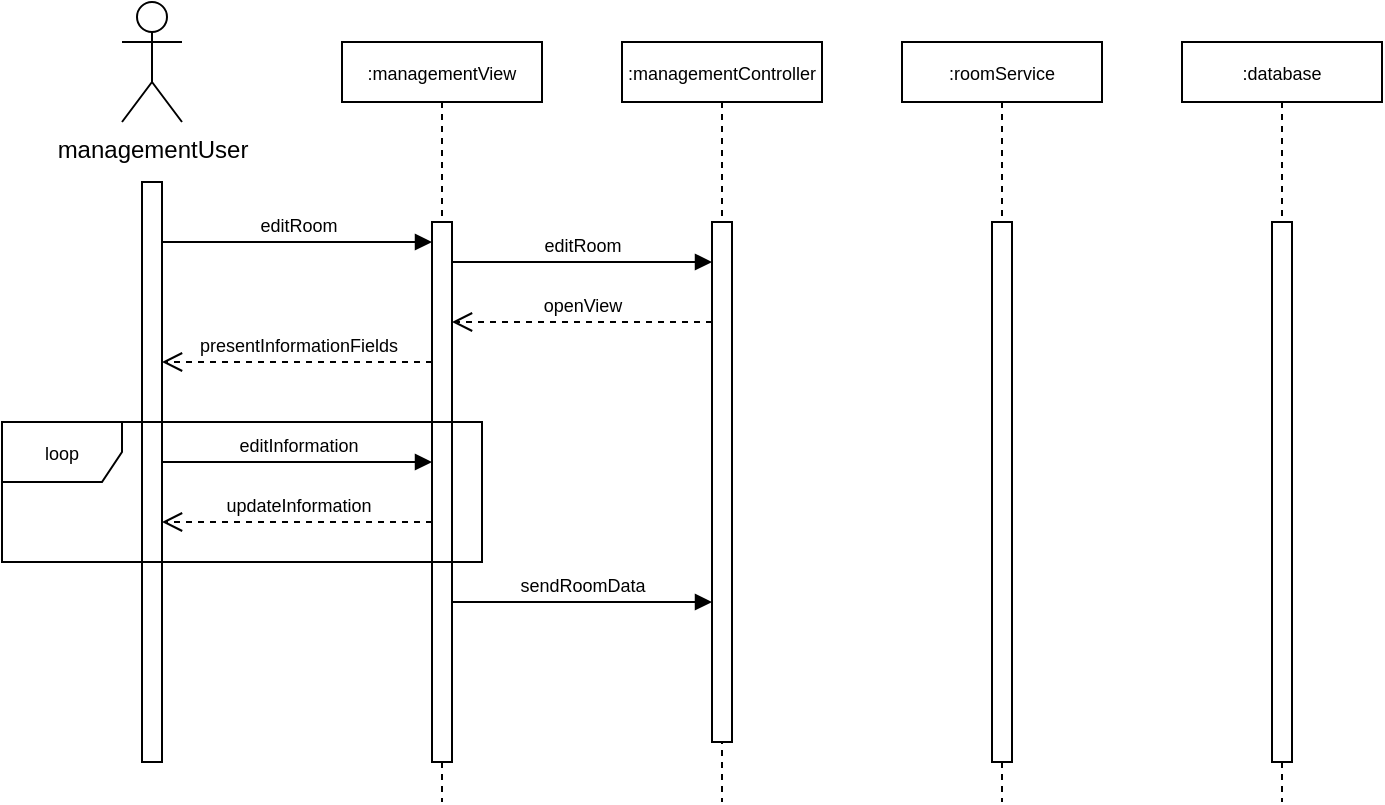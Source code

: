 <mxfile version="21.1.5" type="github">
  <diagram name="Seite-1" id="2M5eXFFC1SxqYQrEGzhu">
    <mxGraphModel dx="600" dy="300" grid="1" gridSize="10" guides="1" tooltips="1" connect="1" arrows="1" fold="1" page="1" pageScale="1" pageWidth="827" pageHeight="1169" math="0" shadow="0">
      <root>
        <mxCell id="0" />
        <mxCell id="1" parent="0" />
        <mxCell id="eeAkKd5FmDa_MluTbbMC-9" value="&lt;font style=&quot;font-size: 9px;&quot;&gt;:managementController&lt;/font&gt;" style="shape=umlLifeline;perimeter=lifelinePerimeter;whiteSpace=wrap;html=1;container=1;dropTarget=0;collapsible=0;recursiveResize=0;outlineConnect=0;portConstraint=eastwest;newEdgeStyle={&quot;edgeStyle&quot;:&quot;elbowEdgeStyle&quot;,&quot;elbow&quot;:&quot;vertical&quot;,&quot;curved&quot;:0,&quot;rounded&quot;:0};size=30;" vertex="1" parent="1">
          <mxGeometry x="340" y="120" width="100" height="380" as="geometry" />
        </mxCell>
        <mxCell id="eeAkKd5FmDa_MluTbbMC-10" value="" style="html=1;points=[];perimeter=orthogonalPerimeter;outlineConnect=0;targetShapes=umlLifeline;portConstraint=eastwest;newEdgeStyle={&quot;edgeStyle&quot;:&quot;elbowEdgeStyle&quot;,&quot;elbow&quot;:&quot;vertical&quot;,&quot;curved&quot;:0,&quot;rounded&quot;:0};" vertex="1" parent="eeAkKd5FmDa_MluTbbMC-9">
          <mxGeometry x="45" y="90" width="10" height="260" as="geometry" />
        </mxCell>
        <mxCell id="eeAkKd5FmDa_MluTbbMC-11" value="&lt;font style=&quot;font-size: 9px;&quot;&gt;:managementView&lt;/font&gt;" style="shape=umlLifeline;perimeter=lifelinePerimeter;whiteSpace=wrap;html=1;container=1;dropTarget=0;collapsible=0;recursiveResize=0;outlineConnect=0;portConstraint=eastwest;newEdgeStyle={&quot;edgeStyle&quot;:&quot;elbowEdgeStyle&quot;,&quot;elbow&quot;:&quot;vertical&quot;,&quot;curved&quot;:0,&quot;rounded&quot;:0};size=30;" vertex="1" parent="1">
          <mxGeometry x="200" y="120" width="100" height="380" as="geometry" />
        </mxCell>
        <mxCell id="eeAkKd5FmDa_MluTbbMC-12" value="" style="html=1;points=[];perimeter=orthogonalPerimeter;outlineConnect=0;targetShapes=umlLifeline;portConstraint=eastwest;newEdgeStyle={&quot;edgeStyle&quot;:&quot;elbowEdgeStyle&quot;,&quot;elbow&quot;:&quot;vertical&quot;,&quot;curved&quot;:0,&quot;rounded&quot;:0};" vertex="1" parent="eeAkKd5FmDa_MluTbbMC-11">
          <mxGeometry x="45" y="90" width="10" height="270" as="geometry" />
        </mxCell>
        <mxCell id="eeAkKd5FmDa_MluTbbMC-15" value="&lt;font style=&quot;font-size: 9px;&quot;&gt;:roomService&lt;/font&gt;" style="shape=umlLifeline;perimeter=lifelinePerimeter;whiteSpace=wrap;html=1;container=1;dropTarget=0;collapsible=0;recursiveResize=0;outlineConnect=0;portConstraint=eastwest;newEdgeStyle={&quot;edgeStyle&quot;:&quot;elbowEdgeStyle&quot;,&quot;elbow&quot;:&quot;vertical&quot;,&quot;curved&quot;:0,&quot;rounded&quot;:0};size=30;" vertex="1" parent="1">
          <mxGeometry x="480" y="120" width="100" height="380" as="geometry" />
        </mxCell>
        <mxCell id="eeAkKd5FmDa_MluTbbMC-16" value="" style="html=1;points=[];perimeter=orthogonalPerimeter;outlineConnect=0;targetShapes=umlLifeline;portConstraint=eastwest;newEdgeStyle={&quot;edgeStyle&quot;:&quot;elbowEdgeStyle&quot;,&quot;elbow&quot;:&quot;vertical&quot;,&quot;curved&quot;:0,&quot;rounded&quot;:0};" vertex="1" parent="eeAkKd5FmDa_MluTbbMC-15">
          <mxGeometry x="45" y="90" width="10" height="270" as="geometry" />
        </mxCell>
        <mxCell id="eeAkKd5FmDa_MluTbbMC-17" value="&lt;font style=&quot;font-size: 9px;&quot;&gt;:database&lt;/font&gt;" style="shape=umlLifeline;perimeter=lifelinePerimeter;whiteSpace=wrap;html=1;container=1;dropTarget=0;collapsible=0;recursiveResize=0;outlineConnect=0;portConstraint=eastwest;newEdgeStyle={&quot;edgeStyle&quot;:&quot;elbowEdgeStyle&quot;,&quot;elbow&quot;:&quot;vertical&quot;,&quot;curved&quot;:0,&quot;rounded&quot;:0};size=30;" vertex="1" parent="1">
          <mxGeometry x="620" y="120" width="100" height="380" as="geometry" />
        </mxCell>
        <mxCell id="eeAkKd5FmDa_MluTbbMC-18" value="" style="html=1;points=[];perimeter=orthogonalPerimeter;outlineConnect=0;targetShapes=umlLifeline;portConstraint=eastwest;newEdgeStyle={&quot;edgeStyle&quot;:&quot;elbowEdgeStyle&quot;,&quot;elbow&quot;:&quot;vertical&quot;,&quot;curved&quot;:0,&quot;rounded&quot;:0};" vertex="1" parent="eeAkKd5FmDa_MluTbbMC-17">
          <mxGeometry x="45" y="90" width="10" height="270" as="geometry" />
        </mxCell>
        <mxCell id="eeAkKd5FmDa_MluTbbMC-20" value="" style="html=1;points=[];perimeter=orthogonalPerimeter;outlineConnect=0;targetShapes=umlLifeline;portConstraint=eastwest;newEdgeStyle={&quot;edgeStyle&quot;:&quot;elbowEdgeStyle&quot;,&quot;elbow&quot;:&quot;vertical&quot;,&quot;curved&quot;:0,&quot;rounded&quot;:0};" vertex="1" parent="1">
          <mxGeometry x="100" y="190" width="10" height="290" as="geometry" />
        </mxCell>
        <mxCell id="eeAkKd5FmDa_MluTbbMC-22" value="managementUser" style="shape=umlActor;verticalLabelPosition=bottom;verticalAlign=top;html=1;" vertex="1" parent="1">
          <mxGeometry x="90" y="100" width="30" height="60" as="geometry" />
        </mxCell>
        <mxCell id="eeAkKd5FmDa_MluTbbMC-24" value="&lt;font style=&quot;font-size: 9px;&quot;&gt;editRoom&lt;/font&gt;" style="html=1;verticalAlign=bottom;endArrow=block;edgeStyle=elbowEdgeStyle;elbow=vertical;curved=0;rounded=0;" edge="1" parent="1" source="eeAkKd5FmDa_MluTbbMC-20" target="eeAkKd5FmDa_MluTbbMC-12">
          <mxGeometry width="80" relative="1" as="geometry">
            <mxPoint x="130" y="220" as="sourcePoint" />
            <mxPoint x="240" y="220" as="targetPoint" />
            <Array as="points">
              <mxPoint x="180" y="220" />
            </Array>
          </mxGeometry>
        </mxCell>
        <mxCell id="eeAkKd5FmDa_MluTbbMC-25" value="&lt;font style=&quot;font-size: 9px;&quot;&gt;presentInformationFields&lt;/font&gt;" style="html=1;verticalAlign=bottom;endArrow=open;dashed=1;endSize=8;edgeStyle=elbowEdgeStyle;elbow=vertical;curved=0;rounded=0;" edge="1" parent="1" source="eeAkKd5FmDa_MluTbbMC-12" target="eeAkKd5FmDa_MluTbbMC-20">
          <mxGeometry relative="1" as="geometry">
            <mxPoint x="240" y="260" as="sourcePoint" />
            <mxPoint x="120" y="260" as="targetPoint" />
            <Array as="points">
              <mxPoint x="220" y="280" />
              <mxPoint x="160" y="260" />
            </Array>
          </mxGeometry>
        </mxCell>
        <mxCell id="eeAkKd5FmDa_MluTbbMC-26" value="&lt;font style=&quot;font-size: 9px;&quot;&gt;editInformation&lt;/font&gt;" style="html=1;verticalAlign=bottom;endArrow=block;edgeStyle=elbowEdgeStyle;elbow=vertical;curved=0;rounded=0;" edge="1" parent="1" source="eeAkKd5FmDa_MluTbbMC-20" target="eeAkKd5FmDa_MluTbbMC-12">
          <mxGeometry width="80" relative="1" as="geometry">
            <mxPoint x="120" y="300" as="sourcePoint" />
            <mxPoint x="240" y="300" as="targetPoint" />
            <Array as="points">
              <mxPoint x="230" y="330" />
              <mxPoint x="210" y="310" />
              <mxPoint x="178" y="290" />
            </Array>
          </mxGeometry>
        </mxCell>
        <mxCell id="eeAkKd5FmDa_MluTbbMC-27" value="&lt;font style=&quot;font-size: 9px;&quot;&gt;editRoom&lt;/font&gt;" style="html=1;verticalAlign=bottom;endArrow=block;edgeStyle=elbowEdgeStyle;elbow=vertical;curved=0;rounded=0;" edge="1" parent="1" source="eeAkKd5FmDa_MluTbbMC-12" target="eeAkKd5FmDa_MluTbbMC-10">
          <mxGeometry width="80" relative="1" as="geometry">
            <mxPoint x="270" y="230" as="sourcePoint" />
            <mxPoint x="380" y="230" as="targetPoint" />
            <Array as="points">
              <mxPoint x="300" y="230" />
            </Array>
          </mxGeometry>
        </mxCell>
        <mxCell id="eeAkKd5FmDa_MluTbbMC-28" value="&lt;font style=&quot;font-size: 9px;&quot;&gt;openView&lt;/font&gt;" style="html=1;verticalAlign=bottom;endArrow=open;dashed=1;endSize=8;edgeStyle=elbowEdgeStyle;elbow=vertical;curved=0;rounded=0;" edge="1" parent="1" source="eeAkKd5FmDa_MluTbbMC-10" target="eeAkKd5FmDa_MluTbbMC-12">
          <mxGeometry relative="1" as="geometry">
            <mxPoint x="375" y="260" as="sourcePoint" />
            <mxPoint x="260" y="260" as="targetPoint" />
            <Array as="points">
              <mxPoint x="280" y="260" />
              <mxPoint x="290" y="250" />
              <mxPoint x="290" y="260" />
            </Array>
          </mxGeometry>
        </mxCell>
        <mxCell id="eeAkKd5FmDa_MluTbbMC-30" value="&lt;font style=&quot;font-size: 9px;&quot;&gt;updateInformation&lt;br&gt;&lt;/font&gt;" style="html=1;verticalAlign=bottom;endArrow=open;dashed=1;endSize=8;edgeStyle=elbowEdgeStyle;elbow=vertical;curved=0;rounded=0;" edge="1" parent="1" source="eeAkKd5FmDa_MluTbbMC-12" target="eeAkKd5FmDa_MluTbbMC-20">
          <mxGeometry relative="1" as="geometry">
            <mxPoint x="230" y="360" as="sourcePoint" />
            <mxPoint x="120" y="360" as="targetPoint" />
            <Array as="points">
              <mxPoint x="220" y="360" />
              <mxPoint x="160" y="340" />
            </Array>
          </mxGeometry>
        </mxCell>
        <mxCell id="eeAkKd5FmDa_MluTbbMC-31" value="&lt;font style=&quot;font-size: 9px;&quot;&gt;loop&lt;/font&gt;" style="shape=umlFrame;whiteSpace=wrap;html=1;pointerEvents=0;" vertex="1" parent="1">
          <mxGeometry x="30" y="310" width="240" height="70" as="geometry" />
        </mxCell>
        <mxCell id="eeAkKd5FmDa_MluTbbMC-32" value="&lt;font style=&quot;font-size: 9px;&quot;&gt;sendRoomData&lt;/font&gt;" style="html=1;verticalAlign=bottom;endArrow=block;edgeStyle=elbowEdgeStyle;elbow=vertical;curved=0;rounded=0;" edge="1" parent="1" source="eeAkKd5FmDa_MluTbbMC-12" target="eeAkKd5FmDa_MluTbbMC-10">
          <mxGeometry width="80" relative="1" as="geometry">
            <mxPoint x="270" y="400" as="sourcePoint" />
            <mxPoint x="380" y="400" as="targetPoint" />
            <Array as="points">
              <mxPoint x="295" y="400" />
            </Array>
          </mxGeometry>
        </mxCell>
      </root>
    </mxGraphModel>
  </diagram>
</mxfile>

